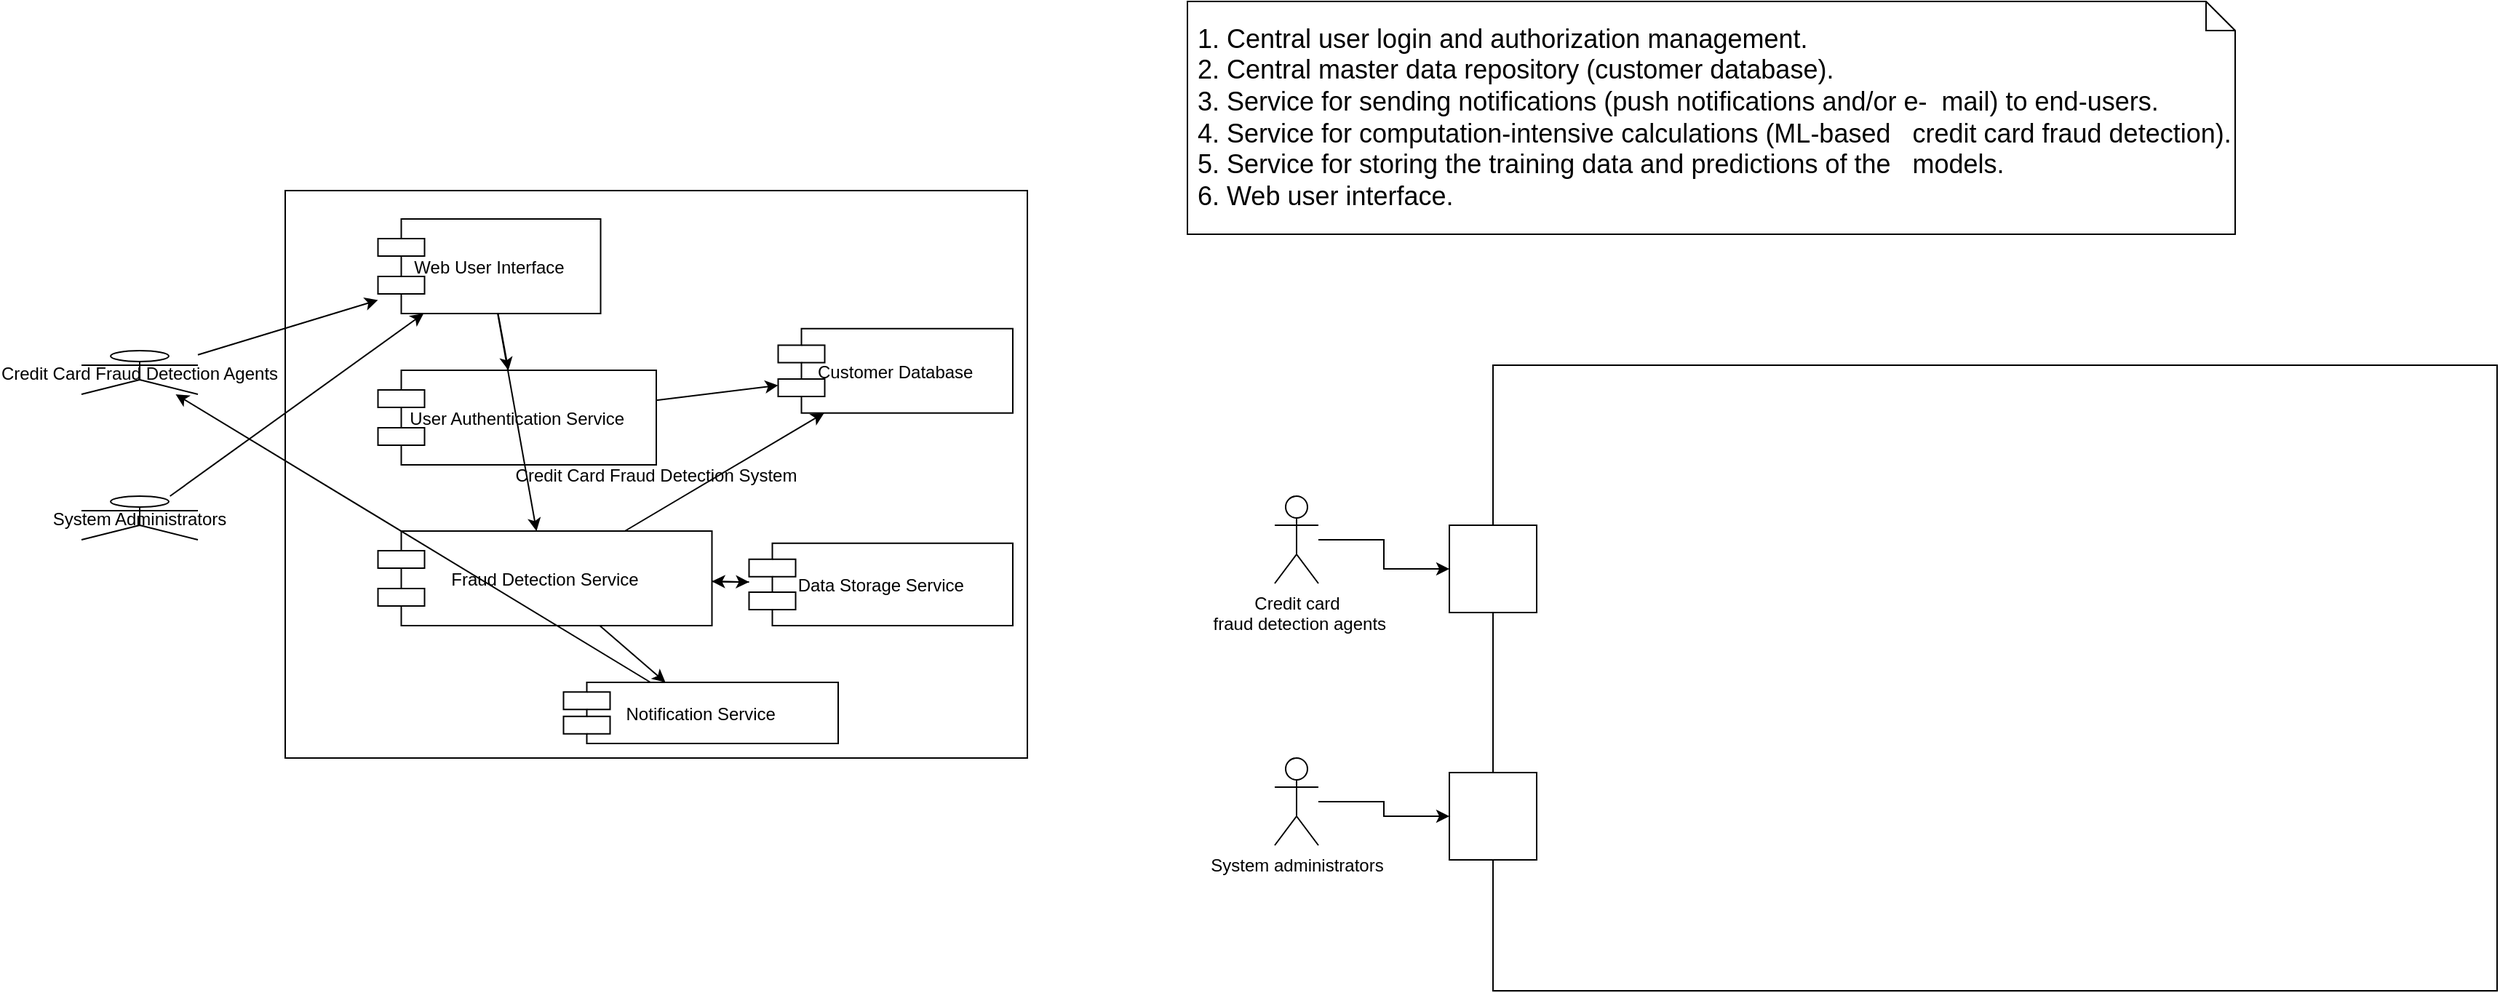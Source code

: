 <mxfile version="24.7.17">
  <diagram name="Page-1" id="USuxYv9XPbnceh0MRkEU">
    <mxGraphModel dx="1602" dy="1575" grid="1" gridSize="10" guides="1" tooltips="1" connect="1" arrows="1" fold="1" page="1" pageScale="1" pageWidth="827" pageHeight="1169" math="0" shadow="0">
      <root>
        <mxCell id="0" />
        <mxCell id="1" parent="0" />
        <mxCell id="luGG8L6NpVET7iOfrZ5E-6" value="" style="edgeStyle=orthogonalEdgeStyle;rounded=0;orthogonalLoop=1;jettySize=auto;html=1;" parent="1" source="QUnVZabD3jAlZHyOa0Sr-1" target="luGG8L6NpVET7iOfrZ5E-1" edge="1">
          <mxGeometry relative="1" as="geometry" />
        </mxCell>
        <mxCell id="QUnVZabD3jAlZHyOa0Sr-1" value="Credit c&lt;span style=&quot;background-color: transparent; color: light-dark(rgb(0, 0, 0), rgb(255, 255, 255));&quot;&gt;ard&lt;/span&gt;&lt;div&gt;&lt;span style=&quot;background-color: transparent; color: light-dark(rgb(0, 0, 0), rgb(255, 255, 255));&quot;&gt;&amp;nbsp;fraud detection agents&lt;/span&gt;&lt;/div&gt;" style="shape=umlActor;verticalLabelPosition=bottom;verticalAlign=top;html=1;outlineConnect=0;" parent="1" vertex="1">
          <mxGeometry x="50" y="180" width="30" height="60" as="geometry" />
        </mxCell>
        <mxCell id="luGG8L6NpVET7iOfrZ5E-5" value="" style="edgeStyle=orthogonalEdgeStyle;rounded=0;orthogonalLoop=1;jettySize=auto;html=1;" parent="1" source="QUnVZabD3jAlZHyOa0Sr-2" target="luGG8L6NpVET7iOfrZ5E-4" edge="1">
          <mxGeometry relative="1" as="geometry" />
        </mxCell>
        <mxCell id="QUnVZabD3jAlZHyOa0Sr-2" value="System administrators" style="shape=umlActor;verticalLabelPosition=bottom;verticalAlign=top;html=1;outlineConnect=0;" parent="1" vertex="1">
          <mxGeometry x="50" y="360" width="30" height="60" as="geometry" />
        </mxCell>
        <mxCell id="P8tNy1iYW3qsByZ3YsKK-2" value="" style="rounded=0;whiteSpace=wrap;html=1;" parent="1" vertex="1">
          <mxGeometry x="200" y="90" width="690" height="430" as="geometry" />
        </mxCell>
        <mxCell id="luGG8L6NpVET7iOfrZ5E-1" value="" style="whiteSpace=wrap;html=1;aspect=fixed;" parent="1" vertex="1">
          <mxGeometry x="170" y="200" width="60" height="60" as="geometry" />
        </mxCell>
        <mxCell id="luGG8L6NpVET7iOfrZ5E-4" value="" style="whiteSpace=wrap;html=1;aspect=fixed;" parent="1" vertex="1">
          <mxGeometry x="170" y="370" width="60" height="60" as="geometry" />
        </mxCell>
        <mxCell id="0Ji5A2vdFTpOfctsB-qt-1" value="&lt;div style=&quot;text-align: justify;&quot;&gt;&lt;font face=&quot;Helvetica&quot; style=&quot;font-size: 18px;&quot;&gt;&amp;nbsp;1. Central user login and authorization management.&lt;/font&gt;&lt;/div&gt;&lt;div style=&quot;text-align: justify;&quot;&gt;&lt;font style=&quot;font-size: 18px;&quot; face=&quot;Helvetica&quot;&gt;&amp;nbsp;2. Central master data repository (customer database).&lt;/font&gt;&lt;/div&gt;&lt;div style=&quot;text-align: justify;&quot;&gt;&lt;font style=&quot;font-size: 18px;&quot; face=&quot;Helvetica&quot;&gt;&amp;nbsp;3. Service for sending notifications (push notifications and/or e-&amp;nbsp; mail) to end-users.&lt;/font&gt;&lt;/div&gt;&lt;div style=&quot;text-align: justify;&quot;&gt;&lt;font style=&quot;font-size: 18px;&quot; face=&quot;Helvetica&quot;&gt;&amp;nbsp;4. Service for computation-intensive calculations (ML-based&amp;nbsp; &amp;nbsp;credit card fraud detection).&lt;/font&gt;&lt;/div&gt;&lt;div style=&quot;text-align: justify;&quot;&gt;&lt;font style=&quot;font-size: 18px;&quot; face=&quot;Helvetica&quot;&gt;&amp;nbsp;5. Service for storing the training data and predictions of the&amp;nbsp; &amp;nbsp;models.&lt;/font&gt;&lt;/div&gt;&lt;div style=&quot;text-align: justify;&quot;&gt;&lt;font style=&quot;font-size: 18px;&quot; face=&quot;Helvetica&quot;&gt;&amp;nbsp;6. Web user interface.&lt;/font&gt;&lt;/div&gt;" style="shape=note;size=20;whiteSpace=wrap;html=1;align=left;" parent="1" vertex="1">
          <mxGeometry x="-10" y="-160" width="720" height="160" as="geometry" />
        </mxCell>
        <mxCell id="hKYB33OC29xuQnpMXn42-1" value="Credit Card Fraud Detection Agents" style="shape=umlActor;" vertex="1" parent="1">
          <mxGeometry x="-770" y="80" width="80" height="30" as="geometry" />
        </mxCell>
        <mxCell id="hKYB33OC29xuQnpMXn42-2" value="System Administrators" style="shape=umlActor;" vertex="1" parent="1">
          <mxGeometry x="-770" y="180" width="80" height="30" as="geometry" />
        </mxCell>
        <mxCell id="hKYB33OC29xuQnpMXn42-3" value="Credit Card Fraud Detection System" style="shape=rectangle;" vertex="1" parent="1">
          <mxGeometry x="-630" y="-30" width="510" height="390" as="geometry" />
        </mxCell>
        <mxCell id="hKYB33OC29xuQnpMXn42-4" value="Web User Interface" style="shape=component;" vertex="1" parent="hKYB33OC29xuQnpMXn42-3">
          <mxGeometry x="63.75" y="19.5" width="153" height="65.0" as="geometry" />
        </mxCell>
        <mxCell id="hKYB33OC29xuQnpMXn42-5" value="User Authentication Service" style="shape=component;" vertex="1" parent="hKYB33OC29xuQnpMXn42-3">
          <mxGeometry x="63.75" y="123.5" width="191.25" height="65.0" as="geometry" />
        </mxCell>
        <mxCell id="hKYB33OC29xuQnpMXn42-6" value="Customer Database" style="shape=component;" vertex="1" parent="hKYB33OC29xuQnpMXn42-3">
          <mxGeometry x="338.75" y="94.865" width="161.25" height="57.973" as="geometry" />
        </mxCell>
        <mxCell id="hKYB33OC29xuQnpMXn42-7" value="Fraud Detection Service" style="shape=component;" vertex="1" parent="hKYB33OC29xuQnpMXn42-3">
          <mxGeometry x="63.75" y="234.0" width="229.5" height="65.0" as="geometry" />
        </mxCell>
        <mxCell id="hKYB33OC29xuQnpMXn42-8" value="Data Storage Service" style="shape=component;" vertex="1" parent="hKYB33OC29xuQnpMXn42-3">
          <mxGeometry x="318.75" y="242.432" width="181.25" height="56.571" as="geometry" />
        </mxCell>
        <mxCell id="hKYB33OC29xuQnpMXn42-9" value="Notification Service" style="shape=component;" vertex="1" parent="hKYB33OC29xuQnpMXn42-3">
          <mxGeometry x="191.25" y="338" width="188.75" height="42" as="geometry" />
        </mxCell>
        <mxCell id="hKYB33OC29xuQnpMXn42-10" edge="1" parent="1" source="hKYB33OC29xuQnpMXn42-1" target="hKYB33OC29xuQnpMXn42-4">
          <mxGeometry relative="1" as="geometry" />
        </mxCell>
        <mxCell id="hKYB33OC29xuQnpMXn42-11" edge="1" parent="1" source="hKYB33OC29xuQnpMXn42-2" target="hKYB33OC29xuQnpMXn42-4">
          <mxGeometry relative="1" as="geometry" />
        </mxCell>
        <mxCell id="hKYB33OC29xuQnpMXn42-12" edge="1" parent="1" source="hKYB33OC29xuQnpMXn42-4" target="hKYB33OC29xuQnpMXn42-5">
          <mxGeometry relative="1" as="geometry" />
        </mxCell>
        <mxCell id="hKYB33OC29xuQnpMXn42-13" edge="1" parent="1" source="hKYB33OC29xuQnpMXn42-5" target="hKYB33OC29xuQnpMXn42-6">
          <mxGeometry relative="1" as="geometry" />
        </mxCell>
        <mxCell id="hKYB33OC29xuQnpMXn42-14" edge="1" parent="1" source="hKYB33OC29xuQnpMXn42-4" target="hKYB33OC29xuQnpMXn42-7">
          <mxGeometry relative="1" as="geometry" />
        </mxCell>
        <mxCell id="hKYB33OC29xuQnpMXn42-15" edge="1" parent="1" source="hKYB33OC29xuQnpMXn42-7" target="hKYB33OC29xuQnpMXn42-6">
          <mxGeometry relative="1" as="geometry" />
        </mxCell>
        <mxCell id="hKYB33OC29xuQnpMXn42-16" edge="1" parent="1" source="hKYB33OC29xuQnpMXn42-7" target="hKYB33OC29xuQnpMXn42-8">
          <mxGeometry relative="1" as="geometry" />
        </mxCell>
        <mxCell id="hKYB33OC29xuQnpMXn42-17" edge="1" parent="1" source="hKYB33OC29xuQnpMXn42-7" target="hKYB33OC29xuQnpMXn42-9">
          <mxGeometry relative="1" as="geometry" />
        </mxCell>
        <mxCell id="hKYB33OC29xuQnpMXn42-18" edge="1" parent="1" source="hKYB33OC29xuQnpMXn42-8" target="hKYB33OC29xuQnpMXn42-7">
          <mxGeometry relative="1" as="geometry" />
        </mxCell>
        <mxCell id="hKYB33OC29xuQnpMXn42-19" edge="1" parent="1" source="hKYB33OC29xuQnpMXn42-9" target="hKYB33OC29xuQnpMXn42-1">
          <mxGeometry relative="1" as="geometry" />
        </mxCell>
      </root>
    </mxGraphModel>
  </diagram>
</mxfile>
